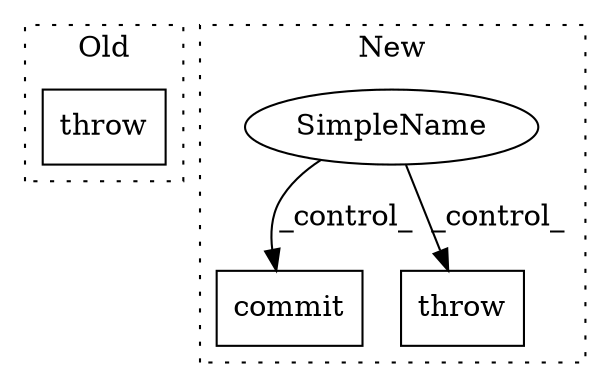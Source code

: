 digraph G {
subgraph cluster0 {
1 [label="throw" a="53" s="17523" l="6" shape="box"];
label = "Old";
style="dotted";
}
subgraph cluster1 {
2 [label="commit" a="32" s="18138" l="8" shape="box"];
3 [label="SimpleName" a="42" s="" l="" shape="ellipse"];
4 [label="throw" a="53" s="17894" l="6" shape="box"];
label = "New";
style="dotted";
}
3 -> 2 [label="_control_"];
3 -> 4 [label="_control_"];
}